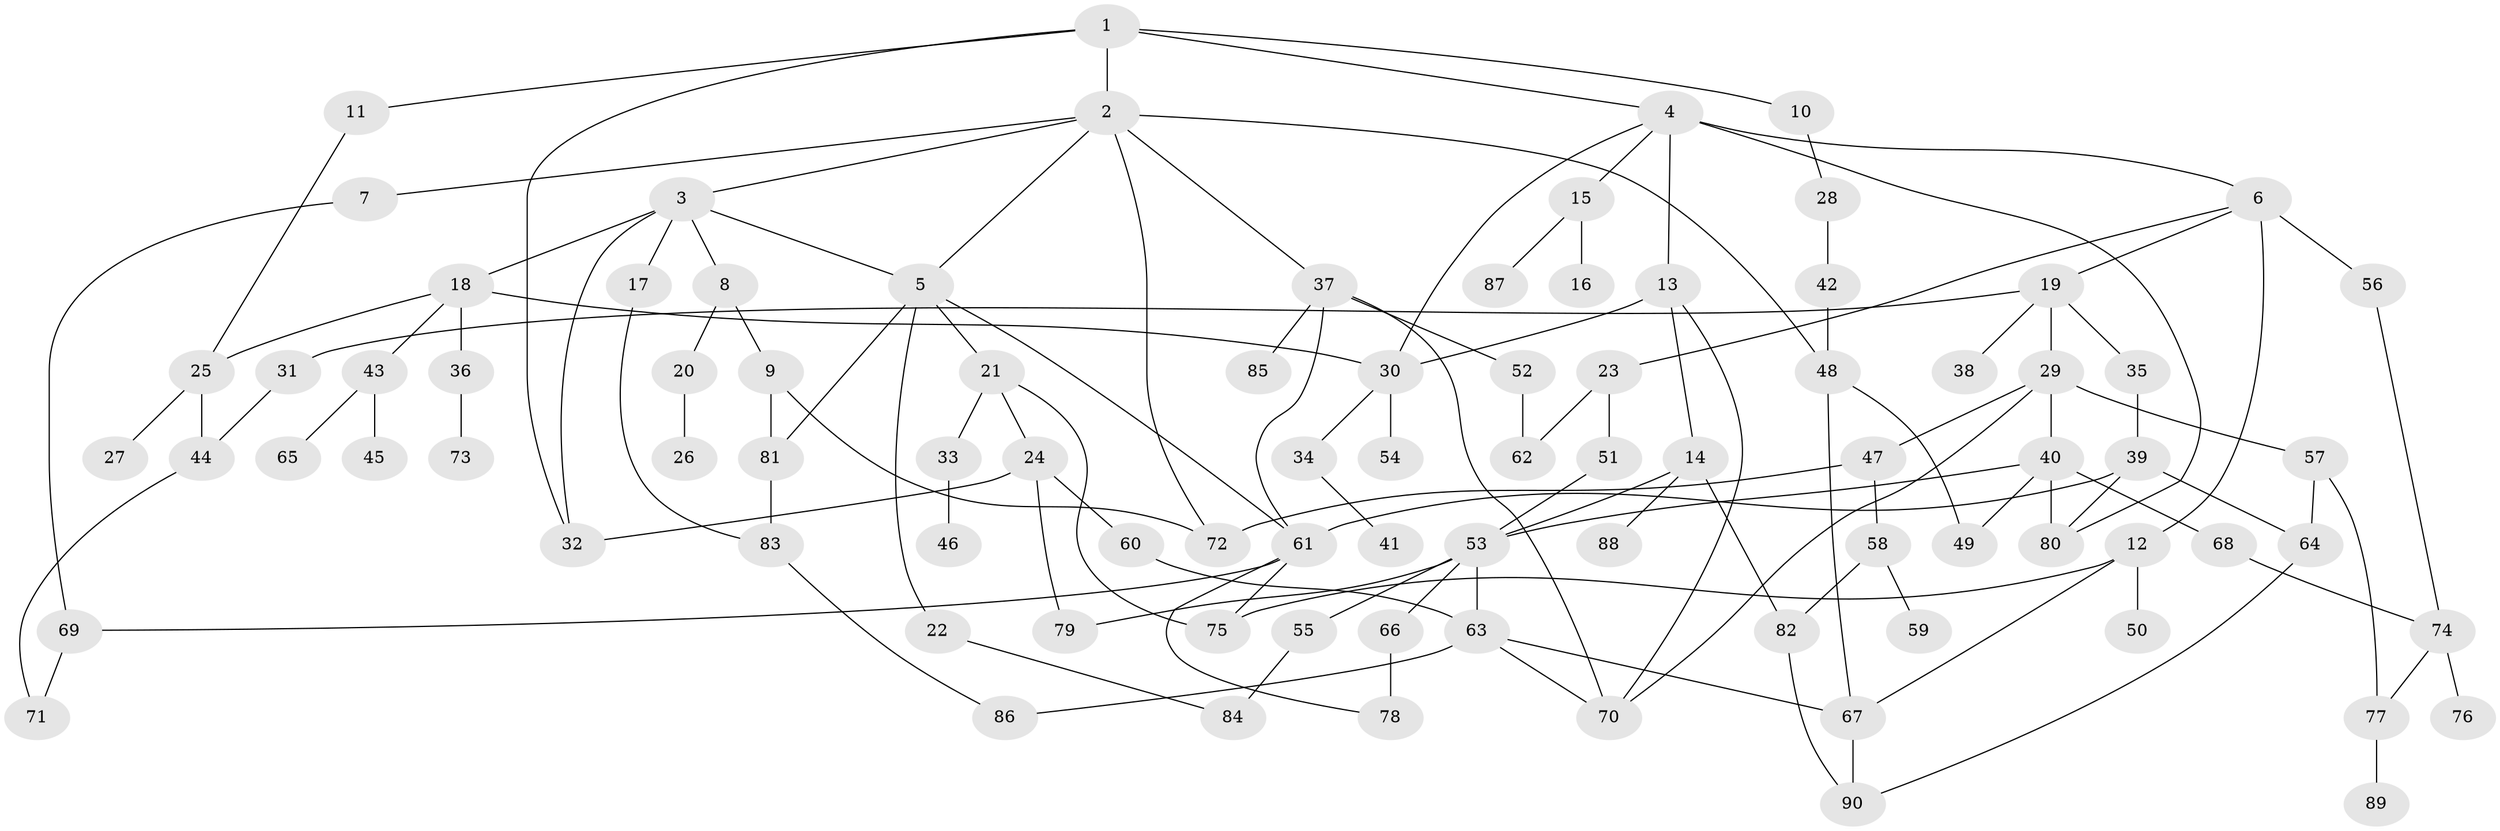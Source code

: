 // Generated by graph-tools (version 1.1) at 2025/49/03/09/25 03:49:24]
// undirected, 90 vertices, 129 edges
graph export_dot {
graph [start="1"]
  node [color=gray90,style=filled];
  1;
  2;
  3;
  4;
  5;
  6;
  7;
  8;
  9;
  10;
  11;
  12;
  13;
  14;
  15;
  16;
  17;
  18;
  19;
  20;
  21;
  22;
  23;
  24;
  25;
  26;
  27;
  28;
  29;
  30;
  31;
  32;
  33;
  34;
  35;
  36;
  37;
  38;
  39;
  40;
  41;
  42;
  43;
  44;
  45;
  46;
  47;
  48;
  49;
  50;
  51;
  52;
  53;
  54;
  55;
  56;
  57;
  58;
  59;
  60;
  61;
  62;
  63;
  64;
  65;
  66;
  67;
  68;
  69;
  70;
  71;
  72;
  73;
  74;
  75;
  76;
  77;
  78;
  79;
  80;
  81;
  82;
  83;
  84;
  85;
  86;
  87;
  88;
  89;
  90;
  1 -- 2;
  1 -- 4;
  1 -- 10;
  1 -- 11;
  1 -- 32;
  2 -- 3;
  2 -- 5;
  2 -- 7;
  2 -- 37;
  2 -- 48;
  2 -- 72;
  3 -- 8;
  3 -- 17;
  3 -- 18;
  3 -- 32;
  3 -- 5;
  4 -- 6;
  4 -- 13;
  4 -- 15;
  4 -- 80;
  4 -- 30;
  5 -- 21;
  5 -- 22;
  5 -- 81;
  5 -- 61;
  6 -- 12;
  6 -- 19;
  6 -- 23;
  6 -- 56;
  7 -- 69;
  8 -- 9;
  8 -- 20;
  9 -- 81;
  9 -- 72;
  10 -- 28;
  11 -- 25;
  12 -- 50;
  12 -- 75;
  12 -- 67;
  13 -- 14;
  13 -- 70;
  13 -- 30;
  14 -- 82;
  14 -- 88;
  14 -- 53;
  15 -- 16;
  15 -- 87;
  17 -- 83;
  18 -- 25;
  18 -- 30;
  18 -- 36;
  18 -- 43;
  19 -- 29;
  19 -- 31;
  19 -- 35;
  19 -- 38;
  20 -- 26;
  21 -- 24;
  21 -- 33;
  21 -- 75;
  22 -- 84;
  23 -- 51;
  23 -- 62;
  24 -- 60;
  24 -- 79;
  24 -- 32;
  25 -- 27;
  25 -- 44;
  28 -- 42;
  29 -- 40;
  29 -- 47;
  29 -- 57;
  29 -- 70;
  30 -- 34;
  30 -- 54;
  31 -- 44;
  33 -- 46;
  34 -- 41;
  35 -- 39;
  36 -- 73;
  37 -- 52;
  37 -- 61;
  37 -- 70;
  37 -- 85;
  39 -- 80;
  39 -- 64;
  39 -- 61;
  40 -- 49;
  40 -- 53;
  40 -- 68;
  40 -- 80;
  42 -- 48;
  43 -- 45;
  43 -- 65;
  44 -- 71;
  47 -- 58;
  47 -- 72;
  48 -- 67;
  48 -- 49;
  51 -- 53;
  52 -- 62;
  53 -- 55;
  53 -- 66;
  53 -- 79;
  53 -- 63;
  55 -- 84;
  56 -- 74;
  57 -- 64;
  57 -- 77;
  58 -- 59;
  58 -- 82;
  60 -- 63;
  61 -- 75;
  61 -- 78;
  61 -- 69;
  63 -- 86;
  63 -- 67;
  63 -- 70;
  64 -- 90;
  66 -- 78;
  67 -- 90;
  68 -- 74;
  69 -- 71;
  74 -- 76;
  74 -- 77;
  77 -- 89;
  81 -- 83;
  82 -- 90;
  83 -- 86;
}
